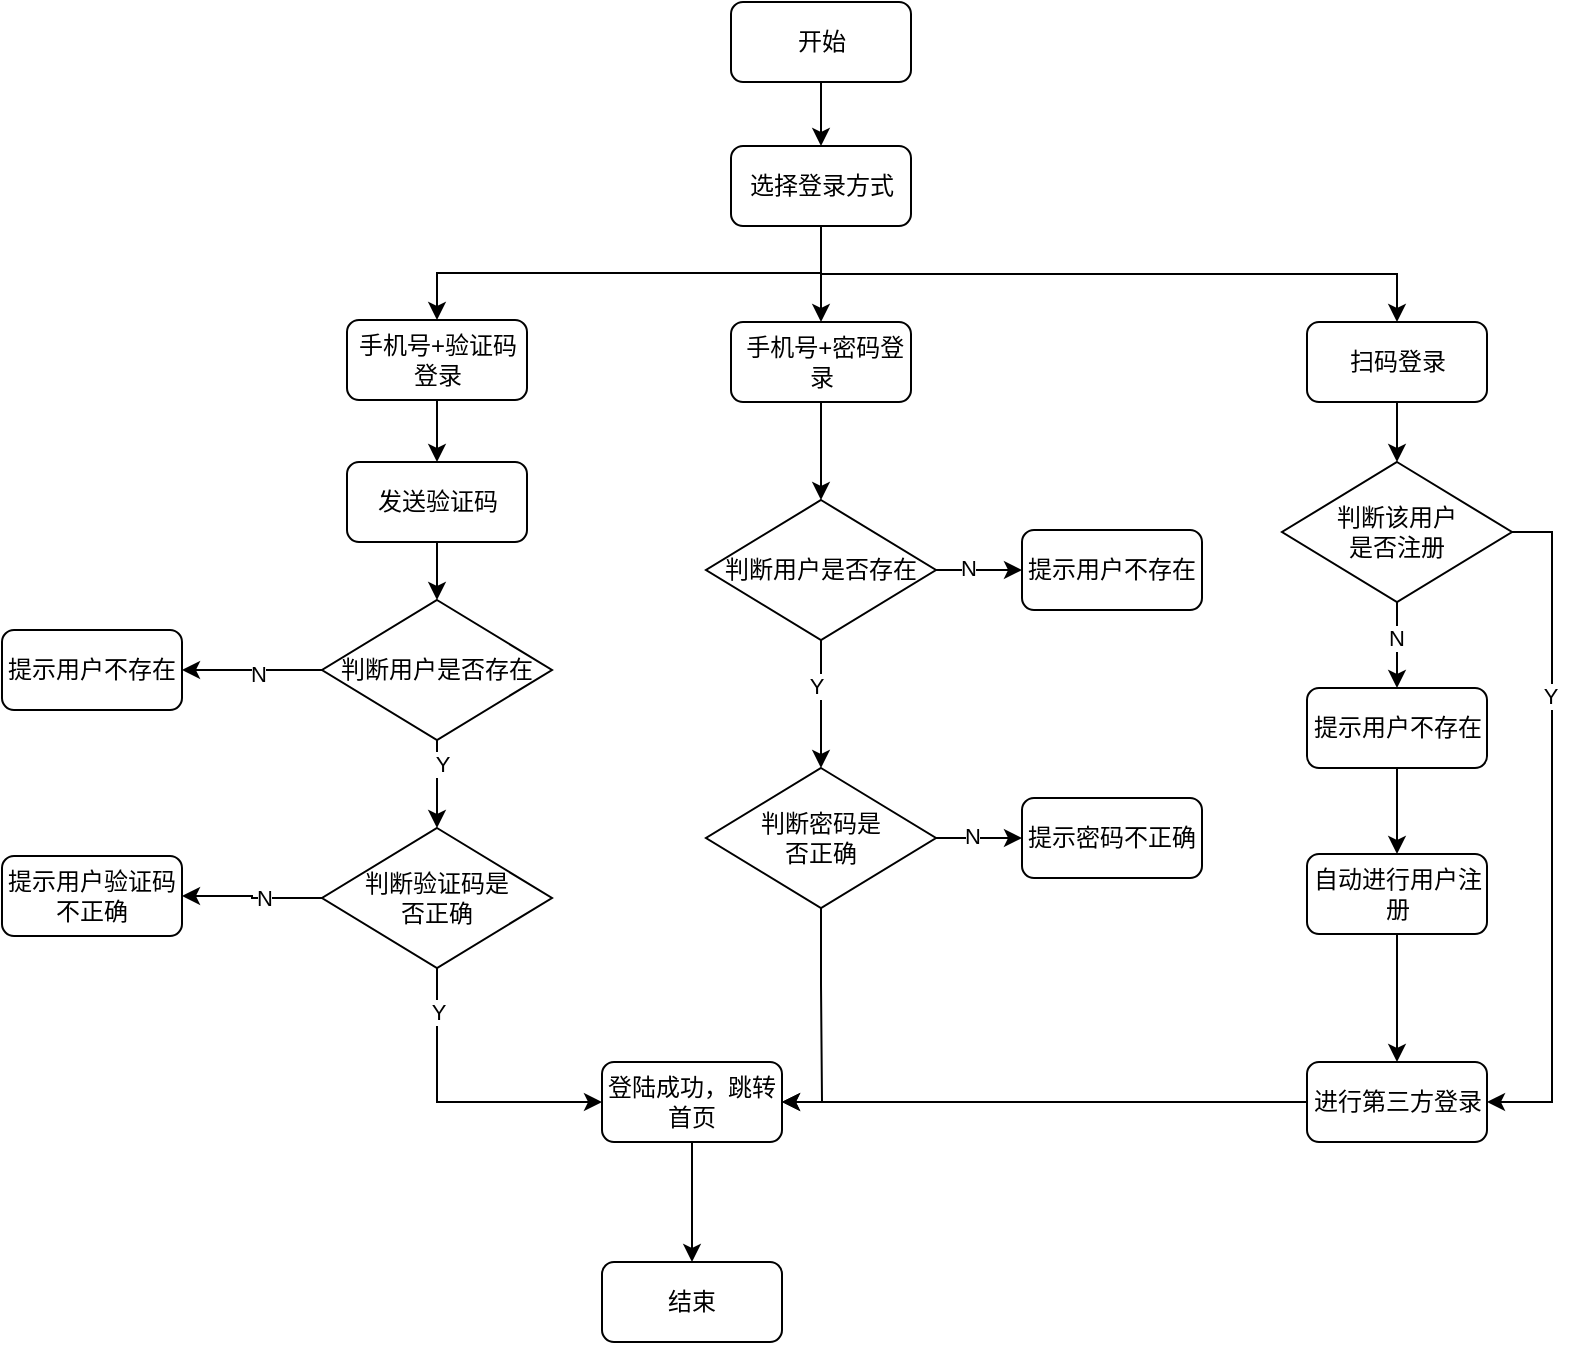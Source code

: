 <mxfile version="27.1.0">
  <diagram name="第 1 页" id="eZrQYWt4ec2B8TIaBhJo">
    <mxGraphModel dx="1489" dy="764" grid="1" gridSize="10" guides="1" tooltips="1" connect="1" arrows="1" fold="1" page="1" pageScale="1" pageWidth="1200" pageHeight="1920" math="0" shadow="0">
      <root>
        <mxCell id="0" />
        <mxCell id="1" parent="0" />
        <mxCell id="XBNxganhBLNyAf17kroM-89" style="edgeStyle=orthogonalEdgeStyle;rounded=0;orthogonalLoop=1;jettySize=auto;html=1;exitX=0.5;exitY=1;exitDx=0;exitDy=0;entryX=0.5;entryY=0;entryDx=0;entryDy=0;" edge="1" parent="1" source="XBNxganhBLNyAf17kroM-85" target="XBNxganhBLNyAf17kroM-86">
          <mxGeometry relative="1" as="geometry" />
        </mxCell>
        <mxCell id="XBNxganhBLNyAf17kroM-85" value="开始" style="rounded=1;whiteSpace=wrap;html=1;" vertex="1" parent="1">
          <mxGeometry x="514.5" y="120" width="90" height="40" as="geometry" />
        </mxCell>
        <mxCell id="XBNxganhBLNyAf17kroM-91" style="edgeStyle=orthogonalEdgeStyle;rounded=0;orthogonalLoop=1;jettySize=auto;html=1;exitX=0.5;exitY=1;exitDx=0;exitDy=0;entryX=0.5;entryY=0;entryDx=0;entryDy=0;" edge="1" parent="1" source="XBNxganhBLNyAf17kroM-86" target="XBNxganhBLNyAf17kroM-88">
          <mxGeometry relative="1" as="geometry" />
        </mxCell>
        <mxCell id="XBNxganhBLNyAf17kroM-94" style="edgeStyle=orthogonalEdgeStyle;rounded=0;orthogonalLoop=1;jettySize=auto;html=1;exitX=0.5;exitY=1;exitDx=0;exitDy=0;entryX=0.5;entryY=0;entryDx=0;entryDy=0;" edge="1" parent="1" source="XBNxganhBLNyAf17kroM-86" target="XBNxganhBLNyAf17kroM-87">
          <mxGeometry relative="1" as="geometry" />
        </mxCell>
        <mxCell id="XBNxganhBLNyAf17kroM-124" style="edgeStyle=orthogonalEdgeStyle;rounded=0;orthogonalLoop=1;jettySize=auto;html=1;exitX=0.5;exitY=1;exitDx=0;exitDy=0;entryX=0.5;entryY=0;entryDx=0;entryDy=0;" edge="1" parent="1" source="XBNxganhBLNyAf17kroM-86" target="XBNxganhBLNyAf17kroM-123">
          <mxGeometry relative="1" as="geometry" />
        </mxCell>
        <mxCell id="XBNxganhBLNyAf17kroM-86" value="选择登录方式" style="rounded=1;whiteSpace=wrap;html=1;" vertex="1" parent="1">
          <mxGeometry x="514.5" y="192" width="90" height="40" as="geometry" />
        </mxCell>
        <mxCell id="XBNxganhBLNyAf17kroM-93" style="edgeStyle=orthogonalEdgeStyle;rounded=0;orthogonalLoop=1;jettySize=auto;html=1;exitX=0.5;exitY=1;exitDx=0;exitDy=0;" edge="1" parent="1" source="XBNxganhBLNyAf17kroM-87" target="XBNxganhBLNyAf17kroM-92">
          <mxGeometry relative="1" as="geometry" />
        </mxCell>
        <mxCell id="XBNxganhBLNyAf17kroM-87" value="手机号+验证码登录" style="rounded=1;whiteSpace=wrap;html=1;" vertex="1" parent="1">
          <mxGeometry x="322.5" y="279" width="90" height="40" as="geometry" />
        </mxCell>
        <mxCell id="XBNxganhBLNyAf17kroM-98" style="edgeStyle=orthogonalEdgeStyle;rounded=0;orthogonalLoop=1;jettySize=auto;html=1;exitX=0.5;exitY=1;exitDx=0;exitDy=0;entryX=0.5;entryY=0;entryDx=0;entryDy=0;" edge="1" parent="1" source="XBNxganhBLNyAf17kroM-88" target="XBNxganhBLNyAf17kroM-96">
          <mxGeometry relative="1" as="geometry" />
        </mxCell>
        <mxCell id="XBNxganhBLNyAf17kroM-88" value="&amp;nbsp;手机号+密码登录" style="rounded=1;whiteSpace=wrap;html=1;" vertex="1" parent="1">
          <mxGeometry x="514.5" y="280" width="90" height="40" as="geometry" />
        </mxCell>
        <mxCell id="XBNxganhBLNyAf17kroM-97" style="edgeStyle=orthogonalEdgeStyle;rounded=0;orthogonalLoop=1;jettySize=auto;html=1;exitX=0.5;exitY=1;exitDx=0;exitDy=0;entryX=0.5;entryY=0;entryDx=0;entryDy=0;" edge="1" parent="1" source="XBNxganhBLNyAf17kroM-92" target="XBNxganhBLNyAf17kroM-95">
          <mxGeometry relative="1" as="geometry" />
        </mxCell>
        <mxCell id="XBNxganhBLNyAf17kroM-92" value="发送验证码" style="rounded=1;whiteSpace=wrap;html=1;" vertex="1" parent="1">
          <mxGeometry x="322.5" y="350" width="90" height="40" as="geometry" />
        </mxCell>
        <mxCell id="XBNxganhBLNyAf17kroM-101" style="edgeStyle=orthogonalEdgeStyle;rounded=0;orthogonalLoop=1;jettySize=auto;html=1;exitX=0;exitY=0.5;exitDx=0;exitDy=0;entryX=1;entryY=0.5;entryDx=0;entryDy=0;" edge="1" parent="1" source="XBNxganhBLNyAf17kroM-95" target="XBNxganhBLNyAf17kroM-100">
          <mxGeometry relative="1" as="geometry" />
        </mxCell>
        <mxCell id="XBNxganhBLNyAf17kroM-102" value="N" style="edgeLabel;html=1;align=center;verticalAlign=middle;resizable=0;points=[];" vertex="1" connectable="0" parent="XBNxganhBLNyAf17kroM-101">
          <mxGeometry x="-0.071" y="2" relative="1" as="geometry">
            <mxPoint as="offset" />
          </mxGeometry>
        </mxCell>
        <mxCell id="XBNxganhBLNyAf17kroM-104" style="edgeStyle=orthogonalEdgeStyle;rounded=0;orthogonalLoop=1;jettySize=auto;html=1;exitX=0.5;exitY=1;exitDx=0;exitDy=0;entryX=0.5;entryY=0;entryDx=0;entryDy=0;" edge="1" parent="1" source="XBNxganhBLNyAf17kroM-95" target="XBNxganhBLNyAf17kroM-103">
          <mxGeometry relative="1" as="geometry" />
        </mxCell>
        <mxCell id="XBNxganhBLNyAf17kroM-110" value="Y" style="edgeLabel;html=1;align=center;verticalAlign=middle;resizable=0;points=[];" vertex="1" connectable="0" parent="XBNxganhBLNyAf17kroM-104">
          <mxGeometry x="-0.445" y="2" relative="1" as="geometry">
            <mxPoint as="offset" />
          </mxGeometry>
        </mxCell>
        <mxCell id="XBNxganhBLNyAf17kroM-95" value="判断用户是否存在" style="rhombus;whiteSpace=wrap;html=1;" vertex="1" parent="1">
          <mxGeometry x="310" y="419" width="115" height="70" as="geometry" />
        </mxCell>
        <mxCell id="XBNxganhBLNyAf17kroM-114" style="edgeStyle=orthogonalEdgeStyle;rounded=0;orthogonalLoop=1;jettySize=auto;html=1;exitX=1;exitY=0.5;exitDx=0;exitDy=0;entryX=0;entryY=0.5;entryDx=0;entryDy=0;" edge="1" parent="1" source="XBNxganhBLNyAf17kroM-96" target="XBNxganhBLNyAf17kroM-113">
          <mxGeometry relative="1" as="geometry" />
        </mxCell>
        <mxCell id="XBNxganhBLNyAf17kroM-115" value="N" style="edgeLabel;html=1;align=center;verticalAlign=middle;resizable=0;points=[];" vertex="1" connectable="0" parent="XBNxganhBLNyAf17kroM-114">
          <mxGeometry x="-0.278" y="1" relative="1" as="geometry">
            <mxPoint as="offset" />
          </mxGeometry>
        </mxCell>
        <mxCell id="XBNxganhBLNyAf17kroM-117" style="edgeStyle=orthogonalEdgeStyle;rounded=0;orthogonalLoop=1;jettySize=auto;html=1;exitX=0.5;exitY=1;exitDx=0;exitDy=0;entryX=0.5;entryY=0;entryDx=0;entryDy=0;" edge="1" parent="1" source="XBNxganhBLNyAf17kroM-96" target="XBNxganhBLNyAf17kroM-116">
          <mxGeometry relative="1" as="geometry" />
        </mxCell>
        <mxCell id="XBNxganhBLNyAf17kroM-121" value="Y" style="edgeLabel;html=1;align=center;verticalAlign=middle;resizable=0;points=[];" vertex="1" connectable="0" parent="XBNxganhBLNyAf17kroM-117">
          <mxGeometry x="-0.29" y="-3" relative="1" as="geometry">
            <mxPoint as="offset" />
          </mxGeometry>
        </mxCell>
        <mxCell id="XBNxganhBLNyAf17kroM-96" value="判断用户是否存在" style="rhombus;whiteSpace=wrap;html=1;" vertex="1" parent="1">
          <mxGeometry x="502" y="369" width="115" height="70" as="geometry" />
        </mxCell>
        <mxCell id="XBNxganhBLNyAf17kroM-99" value="结束" style="rounded=1;whiteSpace=wrap;html=1;" vertex="1" parent="1">
          <mxGeometry x="450" y="750" width="90" height="40" as="geometry" />
        </mxCell>
        <mxCell id="XBNxganhBLNyAf17kroM-100" value="提示用户不存在" style="rounded=1;whiteSpace=wrap;html=1;" vertex="1" parent="1">
          <mxGeometry x="150" y="434" width="90" height="40" as="geometry" />
        </mxCell>
        <mxCell id="XBNxganhBLNyAf17kroM-106" style="edgeStyle=orthogonalEdgeStyle;rounded=0;orthogonalLoop=1;jettySize=auto;html=1;exitX=0;exitY=0.5;exitDx=0;exitDy=0;" edge="1" parent="1" source="XBNxganhBLNyAf17kroM-103" target="XBNxganhBLNyAf17kroM-105">
          <mxGeometry relative="1" as="geometry" />
        </mxCell>
        <mxCell id="XBNxganhBLNyAf17kroM-111" value="N" style="edgeLabel;html=1;align=center;verticalAlign=middle;resizable=0;points=[];" vertex="1" connectable="0" parent="XBNxganhBLNyAf17kroM-106">
          <mxGeometry x="-0.17" relative="1" as="geometry">
            <mxPoint as="offset" />
          </mxGeometry>
        </mxCell>
        <mxCell id="XBNxganhBLNyAf17kroM-108" style="edgeStyle=orthogonalEdgeStyle;rounded=0;orthogonalLoop=1;jettySize=auto;html=1;exitX=0.5;exitY=1;exitDx=0;exitDy=0;entryX=0;entryY=0.5;entryDx=0;entryDy=0;" edge="1" parent="1" source="XBNxganhBLNyAf17kroM-103" target="XBNxganhBLNyAf17kroM-107">
          <mxGeometry relative="1" as="geometry" />
        </mxCell>
        <mxCell id="XBNxganhBLNyAf17kroM-112" value="Y" style="edgeLabel;html=1;align=center;verticalAlign=middle;resizable=0;points=[];" vertex="1" connectable="0" parent="XBNxganhBLNyAf17kroM-108">
          <mxGeometry x="-0.703" relative="1" as="geometry">
            <mxPoint as="offset" />
          </mxGeometry>
        </mxCell>
        <mxCell id="XBNxganhBLNyAf17kroM-103" value="&lt;div&gt;判断验证码是&lt;/div&gt;&lt;div&gt;否正确&lt;/div&gt;" style="rhombus;whiteSpace=wrap;html=1;" vertex="1" parent="1">
          <mxGeometry x="310" y="533" width="115" height="70" as="geometry" />
        </mxCell>
        <mxCell id="XBNxganhBLNyAf17kroM-105" value="提示用户验证码不正确" style="rounded=1;whiteSpace=wrap;html=1;" vertex="1" parent="1">
          <mxGeometry x="150" y="547" width="90" height="40" as="geometry" />
        </mxCell>
        <mxCell id="XBNxganhBLNyAf17kroM-109" style="edgeStyle=orthogonalEdgeStyle;rounded=0;orthogonalLoop=1;jettySize=auto;html=1;exitX=0.5;exitY=1;exitDx=0;exitDy=0;" edge="1" parent="1" source="XBNxganhBLNyAf17kroM-107" target="XBNxganhBLNyAf17kroM-99">
          <mxGeometry relative="1" as="geometry" />
        </mxCell>
        <mxCell id="XBNxganhBLNyAf17kroM-107" value="登陆成功，跳转首页" style="rounded=1;whiteSpace=wrap;html=1;" vertex="1" parent="1">
          <mxGeometry x="450" y="650" width="90" height="40" as="geometry" />
        </mxCell>
        <mxCell id="XBNxganhBLNyAf17kroM-113" value="提示用户不存在" style="rounded=1;whiteSpace=wrap;html=1;" vertex="1" parent="1">
          <mxGeometry x="660" y="384" width="90" height="40" as="geometry" />
        </mxCell>
        <mxCell id="XBNxganhBLNyAf17kroM-119" style="edgeStyle=orthogonalEdgeStyle;rounded=0;orthogonalLoop=1;jettySize=auto;html=1;exitX=1;exitY=0.5;exitDx=0;exitDy=0;entryX=0;entryY=0.5;entryDx=0;entryDy=0;" edge="1" parent="1" source="XBNxganhBLNyAf17kroM-116" target="XBNxganhBLNyAf17kroM-118">
          <mxGeometry relative="1" as="geometry" />
        </mxCell>
        <mxCell id="XBNxganhBLNyAf17kroM-120" value="N" style="edgeLabel;html=1;align=center;verticalAlign=middle;resizable=0;points=[];" vertex="1" connectable="0" parent="XBNxganhBLNyAf17kroM-119">
          <mxGeometry x="-0.183" y="1" relative="1" as="geometry">
            <mxPoint as="offset" />
          </mxGeometry>
        </mxCell>
        <mxCell id="XBNxganhBLNyAf17kroM-122" style="edgeStyle=orthogonalEdgeStyle;rounded=0;orthogonalLoop=1;jettySize=auto;html=1;exitX=0.5;exitY=1;exitDx=0;exitDy=0;entryX=1;entryY=0.5;entryDx=0;entryDy=0;" edge="1" parent="1" source="XBNxganhBLNyAf17kroM-116" target="XBNxganhBLNyAf17kroM-107">
          <mxGeometry relative="1" as="geometry" />
        </mxCell>
        <mxCell id="XBNxganhBLNyAf17kroM-116" value="&lt;div&gt;判断密码是&lt;/div&gt;&lt;div&gt;否正确&lt;/div&gt;" style="rhombus;whiteSpace=wrap;html=1;" vertex="1" parent="1">
          <mxGeometry x="502" y="503" width="115" height="70" as="geometry" />
        </mxCell>
        <mxCell id="XBNxganhBLNyAf17kroM-118" value="提示密码不正确" style="rounded=1;whiteSpace=wrap;html=1;" vertex="1" parent="1">
          <mxGeometry x="660" y="518" width="90" height="40" as="geometry" />
        </mxCell>
        <mxCell id="XBNxganhBLNyAf17kroM-127" style="edgeStyle=orthogonalEdgeStyle;rounded=0;orthogonalLoop=1;jettySize=auto;html=1;exitX=0.5;exitY=1;exitDx=0;exitDy=0;" edge="1" parent="1" source="XBNxganhBLNyAf17kroM-123" target="XBNxganhBLNyAf17kroM-125">
          <mxGeometry relative="1" as="geometry" />
        </mxCell>
        <mxCell id="XBNxganhBLNyAf17kroM-123" value="扫码登录" style="rounded=1;whiteSpace=wrap;html=1;" vertex="1" parent="1">
          <mxGeometry x="802.5" y="280" width="90" height="40" as="geometry" />
        </mxCell>
        <mxCell id="XBNxganhBLNyAf17kroM-132" style="edgeStyle=orthogonalEdgeStyle;rounded=0;orthogonalLoop=1;jettySize=auto;html=1;exitX=0.5;exitY=1;exitDx=0;exitDy=0;entryX=0.5;entryY=0;entryDx=0;entryDy=0;" edge="1" parent="1" source="XBNxganhBLNyAf17kroM-125" target="XBNxganhBLNyAf17kroM-131">
          <mxGeometry relative="1" as="geometry" />
        </mxCell>
        <mxCell id="XBNxganhBLNyAf17kroM-133" value="N" style="edgeLabel;html=1;align=center;verticalAlign=middle;resizable=0;points=[];" vertex="1" connectable="0" parent="XBNxganhBLNyAf17kroM-132">
          <mxGeometry x="-0.177" y="-1" relative="1" as="geometry">
            <mxPoint as="offset" />
          </mxGeometry>
        </mxCell>
        <mxCell id="XBNxganhBLNyAf17kroM-143" style="edgeStyle=orthogonalEdgeStyle;rounded=0;orthogonalLoop=1;jettySize=auto;html=1;exitX=1;exitY=0.5;exitDx=0;exitDy=0;entryX=1;entryY=0.5;entryDx=0;entryDy=0;" edge="1" parent="1" source="XBNxganhBLNyAf17kroM-125" target="XBNxganhBLNyAf17kroM-139">
          <mxGeometry relative="1" as="geometry" />
        </mxCell>
        <mxCell id="XBNxganhBLNyAf17kroM-145" value="Y" style="edgeLabel;html=1;align=center;verticalAlign=middle;resizable=0;points=[];" vertex="1" connectable="0" parent="XBNxganhBLNyAf17kroM-143">
          <mxGeometry x="-0.399" y="-1" relative="1" as="geometry">
            <mxPoint as="offset" />
          </mxGeometry>
        </mxCell>
        <mxCell id="XBNxganhBLNyAf17kroM-125" value="&lt;div&gt;判断该用户&lt;/div&gt;&lt;div&gt;是否注册&lt;/div&gt;" style="rhombus;whiteSpace=wrap;html=1;" vertex="1" parent="1">
          <mxGeometry x="790" y="350" width="115" height="70" as="geometry" />
        </mxCell>
        <mxCell id="XBNxganhBLNyAf17kroM-135" style="edgeStyle=orthogonalEdgeStyle;rounded=0;orthogonalLoop=1;jettySize=auto;html=1;exitX=0.5;exitY=1;exitDx=0;exitDy=0;entryX=0.5;entryY=0;entryDx=0;entryDy=0;" edge="1" parent="1" source="XBNxganhBLNyAf17kroM-131" target="XBNxganhBLNyAf17kroM-134">
          <mxGeometry relative="1" as="geometry" />
        </mxCell>
        <mxCell id="XBNxganhBLNyAf17kroM-131" value="提示用户不存在" style="rounded=1;whiteSpace=wrap;html=1;" vertex="1" parent="1">
          <mxGeometry x="802.5" y="463" width="90" height="40" as="geometry" />
        </mxCell>
        <mxCell id="XBNxganhBLNyAf17kroM-140" style="edgeStyle=orthogonalEdgeStyle;rounded=0;orthogonalLoop=1;jettySize=auto;html=1;exitX=0.5;exitY=1;exitDx=0;exitDy=0;entryX=0.5;entryY=0;entryDx=0;entryDy=0;" edge="1" parent="1" source="XBNxganhBLNyAf17kroM-134" target="XBNxganhBLNyAf17kroM-139">
          <mxGeometry relative="1" as="geometry" />
        </mxCell>
        <mxCell id="XBNxganhBLNyAf17kroM-134" value="自动进行用户注册" style="rounded=1;whiteSpace=wrap;html=1;" vertex="1" parent="1">
          <mxGeometry x="802.5" y="546" width="90" height="40" as="geometry" />
        </mxCell>
        <mxCell id="XBNxganhBLNyAf17kroM-142" style="edgeStyle=orthogonalEdgeStyle;rounded=0;orthogonalLoop=1;jettySize=auto;html=1;exitX=0;exitY=0.5;exitDx=0;exitDy=0;entryX=1;entryY=0.5;entryDx=0;entryDy=0;" edge="1" parent="1" source="XBNxganhBLNyAf17kroM-139" target="XBNxganhBLNyAf17kroM-107">
          <mxGeometry relative="1" as="geometry" />
        </mxCell>
        <mxCell id="XBNxganhBLNyAf17kroM-139" value="进行第三方登录" style="rounded=1;whiteSpace=wrap;html=1;" vertex="1" parent="1">
          <mxGeometry x="802.5" y="650" width="90" height="40" as="geometry" />
        </mxCell>
      </root>
    </mxGraphModel>
  </diagram>
</mxfile>
